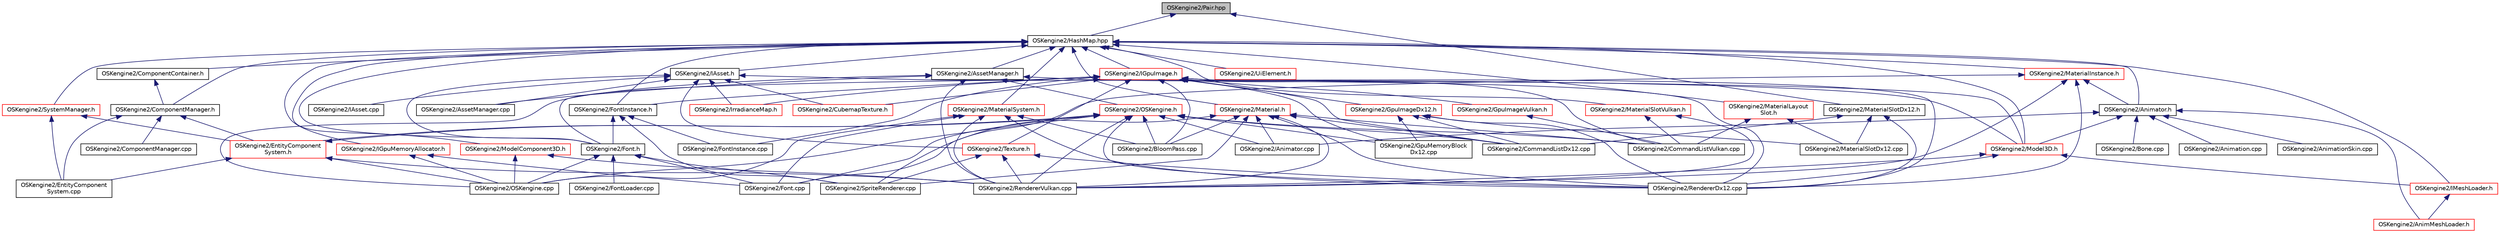 digraph "OSKengine2/Pair.hpp"
{
 // LATEX_PDF_SIZE
  edge [fontname="Helvetica",fontsize="10",labelfontname="Helvetica",labelfontsize="10"];
  node [fontname="Helvetica",fontsize="10",shape=record];
  Node1 [label="OSKengine2/Pair.hpp",height=0.2,width=0.4,color="black", fillcolor="grey75", style="filled", fontcolor="black",tooltip=" "];
  Node1 -> Node2 [dir="back",color="midnightblue",fontsize="10",style="solid"];
  Node2 [label="OSKengine2/HashMap.hpp",height=0.2,width=0.4,color="black", fillcolor="white", style="filled",URL="$_hash_map_8hpp.html",tooltip=" "];
  Node2 -> Node3 [dir="back",color="midnightblue",fontsize="10",style="solid"];
  Node3 [label="OSKengine2/Animator.h",height=0.2,width=0.4,color="black", fillcolor="white", style="filled",URL="$_animator_8h.html",tooltip=" "];
  Node3 -> Node4 [dir="back",color="midnightblue",fontsize="10",style="solid"];
  Node4 [label="OSKengine2/AnimMeshLoader.h",height=0.2,width=0.4,color="red", fillcolor="white", style="filled",URL="$_anim_mesh_loader_8h.html",tooltip=" "];
  Node3 -> Node7 [dir="back",color="midnightblue",fontsize="10",style="solid"];
  Node7 [label="OSKengine2/Animation.cpp",height=0.2,width=0.4,color="black", fillcolor="white", style="filled",URL="$_animation_8cpp.html",tooltip=" "];
  Node3 -> Node8 [dir="back",color="midnightblue",fontsize="10",style="solid"];
  Node8 [label="OSKengine2/AnimationSkin.cpp",height=0.2,width=0.4,color="black", fillcolor="white", style="filled",URL="$_animation_skin_8cpp.html",tooltip=" "];
  Node3 -> Node9 [dir="back",color="midnightblue",fontsize="10",style="solid"];
  Node9 [label="OSKengine2/Animator.cpp",height=0.2,width=0.4,color="black", fillcolor="white", style="filled",URL="$_animator_8cpp.html",tooltip=" "];
  Node3 -> Node10 [dir="back",color="midnightblue",fontsize="10",style="solid"];
  Node10 [label="OSKengine2/Bone.cpp",height=0.2,width=0.4,color="black", fillcolor="white", style="filled",URL="$_bone_8cpp.html",tooltip=" "];
  Node3 -> Node11 [dir="back",color="midnightblue",fontsize="10",style="solid"];
  Node11 [label="OSKengine2/Model3D.h",height=0.2,width=0.4,color="red", fillcolor="white", style="filled",URL="$_model3_d_8h.html",tooltip=" "];
  Node11 -> Node12 [dir="back",color="midnightblue",fontsize="10",style="solid"];
  Node12 [label="OSKengine2/IMeshLoader.h",height=0.2,width=0.4,color="red", fillcolor="white", style="filled",URL="$_i_mesh_loader_8h.html",tooltip=" "];
  Node12 -> Node4 [dir="back",color="midnightblue",fontsize="10",style="solid"];
  Node11 -> Node21 [dir="back",color="midnightblue",fontsize="10",style="solid"];
  Node21 [label="OSKengine2/RendererDx12.cpp",height=0.2,width=0.4,color="black", fillcolor="white", style="filled",URL="$_renderer_dx12_8cpp.html",tooltip=" "];
  Node11 -> Node22 [dir="back",color="midnightblue",fontsize="10",style="solid"];
  Node22 [label="OSKengine2/RendererVulkan.cpp",height=0.2,width=0.4,color="black", fillcolor="white", style="filled",URL="$_renderer_vulkan_8cpp.html",tooltip=" "];
  Node2 -> Node25 [dir="back",color="midnightblue",fontsize="10",style="solid"];
  Node25 [label="OSKengine2/AssetManager.h",height=0.2,width=0.4,color="black", fillcolor="white", style="filled",URL="$_asset_manager_8h.html",tooltip=" "];
  Node25 -> Node26 [dir="back",color="midnightblue",fontsize="10",style="solid"];
  Node26 [label="OSKengine2/AssetManager.cpp",height=0.2,width=0.4,color="black", fillcolor="white", style="filled",URL="$_asset_manager_8cpp.html",tooltip=" "];
  Node25 -> Node27 [dir="back",color="midnightblue",fontsize="10",style="solid"];
  Node27 [label="OSKengine2/OSKengine.cpp",height=0.2,width=0.4,color="black", fillcolor="white", style="filled",URL="$_o_s_kengine_8cpp.html",tooltip=" "];
  Node25 -> Node28 [dir="back",color="midnightblue",fontsize="10",style="solid"];
  Node28 [label="OSKengine2/OSKengine.h",height=0.2,width=0.4,color="red", fillcolor="white", style="filled",URL="$_o_s_kengine_8h.html",tooltip=" "];
  Node28 -> Node9 [dir="back",color="midnightblue",fontsize="10",style="solid"];
  Node28 -> Node30 [dir="back",color="midnightblue",fontsize="10",style="solid"];
  Node30 [label="OSKengine2/BloomPass.cpp",height=0.2,width=0.4,color="black", fillcolor="white", style="filled",URL="$_bloom_pass_8cpp.html",tooltip=" "];
  Node28 -> Node34 [dir="back",color="midnightblue",fontsize="10",style="solid"];
  Node34 [label="OSKengine2/CommandListDx12.cpp",height=0.2,width=0.4,color="black", fillcolor="white", style="filled",URL="$_command_list_dx12_8cpp.html",tooltip=" "];
  Node28 -> Node35 [dir="back",color="midnightblue",fontsize="10",style="solid"];
  Node35 [label="OSKengine2/CommandListVulkan.cpp",height=0.2,width=0.4,color="black", fillcolor="white", style="filled",URL="$_command_list_vulkan_8cpp.html",tooltip=" "];
  Node28 -> Node41 [dir="back",color="midnightblue",fontsize="10",style="solid"];
  Node41 [label="OSKengine2/EntityComponent\lSystem.h",height=0.2,width=0.4,color="red", fillcolor="white", style="filled",URL="$_entity_component_system_8h.html",tooltip=" "];
  Node41 -> Node42 [dir="back",color="midnightblue",fontsize="10",style="solid"];
  Node42 [label="OSKengine2/EntityComponent\lSystem.cpp",height=0.2,width=0.4,color="black", fillcolor="white", style="filled",URL="$_entity_component_system_8cpp.html",tooltip=" "];
  Node41 -> Node27 [dir="back",color="midnightblue",fontsize="10",style="solid"];
  Node41 -> Node28 [dir="back",color="midnightblue",fontsize="10",style="solid"];
  Node41 -> Node22 [dir="back",color="midnightblue",fontsize="10",style="solid"];
  Node28 -> Node49 [dir="back",color="midnightblue",fontsize="10",style="solid"];
  Node49 [label="OSKengine2/Font.cpp",height=0.2,width=0.4,color="black", fillcolor="white", style="filled",URL="$_font_8cpp.html",tooltip=" "];
  Node28 -> Node56 [dir="back",color="midnightblue",fontsize="10",style="solid"];
  Node56 [label="OSKengine2/GpuMemoryBlock\lDx12.cpp",height=0.2,width=0.4,color="black", fillcolor="white", style="filled",URL="$_gpu_memory_block_dx12_8cpp.html",tooltip=" "];
  Node28 -> Node27 [dir="back",color="midnightblue",fontsize="10",style="solid"];
  Node28 -> Node21 [dir="back",color="midnightblue",fontsize="10",style="solid"];
  Node28 -> Node22 [dir="back",color="midnightblue",fontsize="10",style="solid"];
  Node25 -> Node21 [dir="back",color="midnightblue",fontsize="10",style="solid"];
  Node25 -> Node22 [dir="back",color="midnightblue",fontsize="10",style="solid"];
  Node2 -> Node88 [dir="back",color="midnightblue",fontsize="10",style="solid"];
  Node88 [label="OSKengine2/ComponentContainer.h",height=0.2,width=0.4,color="black", fillcolor="white", style="filled",URL="$_component_container_8h.html",tooltip=" "];
  Node88 -> Node89 [dir="back",color="midnightblue",fontsize="10",style="solid"];
  Node89 [label="OSKengine2/ComponentManager.h",height=0.2,width=0.4,color="black", fillcolor="white", style="filled",URL="$_component_manager_8h.html",tooltip=" "];
  Node89 -> Node90 [dir="back",color="midnightblue",fontsize="10",style="solid"];
  Node90 [label="OSKengine2/ComponentManager.cpp",height=0.2,width=0.4,color="black", fillcolor="white", style="filled",URL="$_component_manager_8cpp.html",tooltip=" "];
  Node89 -> Node42 [dir="back",color="midnightblue",fontsize="10",style="solid"];
  Node89 -> Node41 [dir="back",color="midnightblue",fontsize="10",style="solid"];
  Node2 -> Node89 [dir="back",color="midnightblue",fontsize="10",style="solid"];
  Node2 -> Node91 [dir="back",color="midnightblue",fontsize="10",style="solid"];
  Node91 [label="OSKengine2/Font.h",height=0.2,width=0.4,color="black", fillcolor="white", style="filled",URL="$_font_8h.html",tooltip=" "];
  Node91 -> Node49 [dir="back",color="midnightblue",fontsize="10",style="solid"];
  Node91 -> Node92 [dir="back",color="midnightblue",fontsize="10",style="solid"];
  Node92 [label="OSKengine2/FontLoader.cpp",height=0.2,width=0.4,color="black", fillcolor="white", style="filled",URL="$_font_loader_8cpp.html",tooltip=" "];
  Node91 -> Node27 [dir="back",color="midnightblue",fontsize="10",style="solid"];
  Node91 -> Node93 [dir="back",color="midnightblue",fontsize="10",style="solid"];
  Node93 [label="OSKengine2/SpriteRenderer.cpp",height=0.2,width=0.4,color="black", fillcolor="white", style="filled",URL="$_sprite_renderer_8cpp.html",tooltip=" "];
  Node2 -> Node94 [dir="back",color="midnightblue",fontsize="10",style="solid"];
  Node94 [label="OSKengine2/FontInstance.h",height=0.2,width=0.4,color="black", fillcolor="white", style="filled",URL="$_font_instance_8h.html",tooltip=" "];
  Node94 -> Node91 [dir="back",color="midnightblue",fontsize="10",style="solid"];
  Node94 -> Node95 [dir="back",color="midnightblue",fontsize="10",style="solid"];
  Node95 [label="OSKengine2/FontInstance.cpp",height=0.2,width=0.4,color="black", fillcolor="white", style="filled",URL="$_font_instance_8cpp.html",tooltip=" "];
  Node94 -> Node93 [dir="back",color="midnightblue",fontsize="10",style="solid"];
  Node2 -> Node96 [dir="back",color="midnightblue",fontsize="10",style="solid"];
  Node96 [label="OSKengine2/IAsset.h",height=0.2,width=0.4,color="black", fillcolor="white", style="filled",URL="$_i_asset_8h.html",tooltip=" "];
  Node96 -> Node26 [dir="back",color="midnightblue",fontsize="10",style="solid"];
  Node96 -> Node97 [dir="back",color="midnightblue",fontsize="10",style="solid"];
  Node97 [label="OSKengine2/CubemapTexture.h",height=0.2,width=0.4,color="red", fillcolor="white", style="filled",URL="$_cubemap_texture_8h.html",tooltip=" "];
  Node96 -> Node91 [dir="back",color="midnightblue",fontsize="10",style="solid"];
  Node96 -> Node99 [dir="back",color="midnightblue",fontsize="10",style="solid"];
  Node99 [label="OSKengine2/IAsset.cpp",height=0.2,width=0.4,color="black", fillcolor="white", style="filled",URL="$_i_asset_8cpp.html",tooltip=" "];
  Node96 -> Node100 [dir="back",color="midnightblue",fontsize="10",style="solid"];
  Node100 [label="OSKengine2/IrradianceMap.h",height=0.2,width=0.4,color="red", fillcolor="white", style="filled",URL="$_irradiance_map_8h.html",tooltip=" "];
  Node96 -> Node11 [dir="back",color="midnightblue",fontsize="10",style="solid"];
  Node96 -> Node102 [dir="back",color="midnightblue",fontsize="10",style="solid"];
  Node102 [label="OSKengine2/Texture.h",height=0.2,width=0.4,color="red", fillcolor="white", style="filled",URL="$_texture_8h.html",tooltip=" "];
  Node102 -> Node21 [dir="back",color="midnightblue",fontsize="10",style="solid"];
  Node102 -> Node22 [dir="back",color="midnightblue",fontsize="10",style="solid"];
  Node102 -> Node93 [dir="back",color="midnightblue",fontsize="10",style="solid"];
  Node2 -> Node105 [dir="back",color="midnightblue",fontsize="10",style="solid"];
  Node105 [label="OSKengine2/IGpuImage.h",height=0.2,width=0.4,color="red", fillcolor="white", style="filled",URL="$_i_gpu_image_8h.html",tooltip=" "];
  Node105 -> Node30 [dir="back",color="midnightblue",fontsize="10",style="solid"];
  Node105 -> Node34 [dir="back",color="midnightblue",fontsize="10",style="solid"];
  Node105 -> Node35 [dir="back",color="midnightblue",fontsize="10",style="solid"];
  Node105 -> Node97 [dir="back",color="midnightblue",fontsize="10",style="solid"];
  Node105 -> Node91 [dir="back",color="midnightblue",fontsize="10",style="solid"];
  Node105 -> Node95 [dir="back",color="midnightblue",fontsize="10",style="solid"];
  Node105 -> Node94 [dir="back",color="midnightblue",fontsize="10",style="solid"];
  Node105 -> Node106 [dir="back",color="midnightblue",fontsize="10",style="solid"];
  Node106 [label="OSKengine2/GpuImageDx12.h",height=0.2,width=0.4,color="red", fillcolor="white", style="filled",URL="$_gpu_image_dx12_8h.html",tooltip=" "];
  Node106 -> Node34 [dir="back",color="midnightblue",fontsize="10",style="solid"];
  Node106 -> Node56 [dir="back",color="midnightblue",fontsize="10",style="solid"];
  Node106 -> Node107 [dir="back",color="midnightblue",fontsize="10",style="solid"];
  Node107 [label="OSKengine2/MaterialSlotDx12.cpp",height=0.2,width=0.4,color="black", fillcolor="white", style="filled",URL="$_material_slot_dx12_8cpp.html",tooltip=" "];
  Node106 -> Node21 [dir="back",color="midnightblue",fontsize="10",style="solid"];
  Node105 -> Node108 [dir="back",color="midnightblue",fontsize="10",style="solid"];
  Node108 [label="OSKengine2/GpuImageVulkan.h",height=0.2,width=0.4,color="red", fillcolor="white", style="filled",URL="$_gpu_image_vulkan_8h.html",tooltip=" "];
  Node108 -> Node35 [dir="back",color="midnightblue",fontsize="10",style="solid"];
  Node105 -> Node56 [dir="back",color="midnightblue",fontsize="10",style="solid"];
  Node105 -> Node100 [dir="back",color="midnightblue",fontsize="10",style="solid"];
  Node105 -> Node11 [dir="back",color="midnightblue",fontsize="10",style="solid"];
  Node105 -> Node21 [dir="back",color="midnightblue",fontsize="10",style="solid"];
  Node105 -> Node102 [dir="back",color="midnightblue",fontsize="10",style="solid"];
  Node2 -> Node131 [dir="back",color="midnightblue",fontsize="10",style="solid"];
  Node131 [label="OSKengine2/IGpuMemoryAllocator.h",height=0.2,width=0.4,color="red", fillcolor="white", style="filled",URL="$_i_gpu_memory_allocator_8h.html",tooltip=" "];
  Node131 -> Node49 [dir="back",color="midnightblue",fontsize="10",style="solid"];
  Node131 -> Node27 [dir="back",color="midnightblue",fontsize="10",style="solid"];
  Node2 -> Node12 [dir="back",color="midnightblue",fontsize="10",style="solid"];
  Node2 -> Node134 [dir="back",color="midnightblue",fontsize="10",style="solid"];
  Node134 [label="OSKengine2/Material.h",height=0.2,width=0.4,color="red", fillcolor="white", style="filled",URL="$_material_8h.html",tooltip=" "];
  Node134 -> Node9 [dir="back",color="midnightblue",fontsize="10",style="solid"];
  Node134 -> Node30 [dir="back",color="midnightblue",fontsize="10",style="solid"];
  Node134 -> Node34 [dir="back",color="midnightblue",fontsize="10",style="solid"];
  Node134 -> Node35 [dir="back",color="midnightblue",fontsize="10",style="solid"];
  Node134 -> Node49 [dir="back",color="midnightblue",fontsize="10",style="solid"];
  Node134 -> Node21 [dir="back",color="midnightblue",fontsize="10",style="solid"];
  Node134 -> Node22 [dir="back",color="midnightblue",fontsize="10",style="solid"];
  Node134 -> Node93 [dir="back",color="midnightblue",fontsize="10",style="solid"];
  Node2 -> Node135 [dir="back",color="midnightblue",fontsize="10",style="solid"];
  Node135 [label="OSKengine2/MaterialInstance.h",height=0.2,width=0.4,color="red", fillcolor="white", style="filled",URL="$_material_instance_8h.html",tooltip=" "];
  Node135 -> Node3 [dir="back",color="midnightblue",fontsize="10",style="solid"];
  Node135 -> Node21 [dir="back",color="midnightblue",fontsize="10",style="solid"];
  Node135 -> Node22 [dir="back",color="midnightblue",fontsize="10",style="solid"];
  Node135 -> Node93 [dir="back",color="midnightblue",fontsize="10",style="solid"];
  Node2 -> Node144 [dir="back",color="midnightblue",fontsize="10",style="solid"];
  Node144 [label="OSKengine2/MaterialLayout\lSlot.h",height=0.2,width=0.4,color="red", fillcolor="white", style="filled",URL="$_material_layout_slot_8h.html",tooltip=" "];
  Node144 -> Node35 [dir="back",color="midnightblue",fontsize="10",style="solid"];
  Node144 -> Node107 [dir="back",color="midnightblue",fontsize="10",style="solid"];
  Node2 -> Node153 [dir="back",color="midnightblue",fontsize="10",style="solid"];
  Node153 [label="OSKengine2/MaterialSlotVulkan.h",height=0.2,width=0.4,color="red", fillcolor="white", style="filled",URL="$_material_slot_vulkan_8h.html",tooltip=" "];
  Node153 -> Node35 [dir="back",color="midnightblue",fontsize="10",style="solid"];
  Node153 -> Node22 [dir="back",color="midnightblue",fontsize="10",style="solid"];
  Node2 -> Node154 [dir="back",color="midnightblue",fontsize="10",style="solid"];
  Node154 [label="OSKengine2/MaterialSystem.h",height=0.2,width=0.4,color="red", fillcolor="white", style="filled",URL="$_material_system_8h.html",tooltip=" "];
  Node154 -> Node30 [dir="back",color="midnightblue",fontsize="10",style="solid"];
  Node154 -> Node49 [dir="back",color="midnightblue",fontsize="10",style="solid"];
  Node154 -> Node27 [dir="back",color="midnightblue",fontsize="10",style="solid"];
  Node154 -> Node21 [dir="back",color="midnightblue",fontsize="10",style="solid"];
  Node154 -> Node22 [dir="back",color="midnightblue",fontsize="10",style="solid"];
  Node2 -> Node11 [dir="back",color="midnightblue",fontsize="10",style="solid"];
  Node2 -> Node155 [dir="back",color="midnightblue",fontsize="10",style="solid"];
  Node155 [label="OSKengine2/ModelComponent3D.h",height=0.2,width=0.4,color="red", fillcolor="white", style="filled",URL="$_model_component3_d_8h.html",tooltip=" "];
  Node155 -> Node27 [dir="back",color="midnightblue",fontsize="10",style="solid"];
  Node155 -> Node22 [dir="back",color="midnightblue",fontsize="10",style="solid"];
  Node2 -> Node156 [dir="back",color="midnightblue",fontsize="10",style="solid"];
  Node156 [label="OSKengine2/SystemManager.h",height=0.2,width=0.4,color="red", fillcolor="white", style="filled",URL="$_system_manager_8h.html",tooltip=" "];
  Node156 -> Node42 [dir="back",color="midnightblue",fontsize="10",style="solid"];
  Node156 -> Node41 [dir="back",color="midnightblue",fontsize="10",style="solid"];
  Node2 -> Node138 [dir="back",color="midnightblue",fontsize="10",style="solid"];
  Node138 [label="OSKengine2/UiElement.h",height=0.2,width=0.4,color="red", fillcolor="white", style="filled",URL="$_ui_element_8h.html",tooltip=" "];
  Node1 -> Node158 [dir="back",color="midnightblue",fontsize="10",style="solid"];
  Node158 [label="OSKengine2/MaterialSlotDx12.h",height=0.2,width=0.4,color="black", fillcolor="white", style="filled",URL="$_material_slot_dx12_8h.html",tooltip=" "];
  Node158 -> Node34 [dir="back",color="midnightblue",fontsize="10",style="solid"];
  Node158 -> Node107 [dir="back",color="midnightblue",fontsize="10",style="solid"];
  Node158 -> Node21 [dir="back",color="midnightblue",fontsize="10",style="solid"];
}
